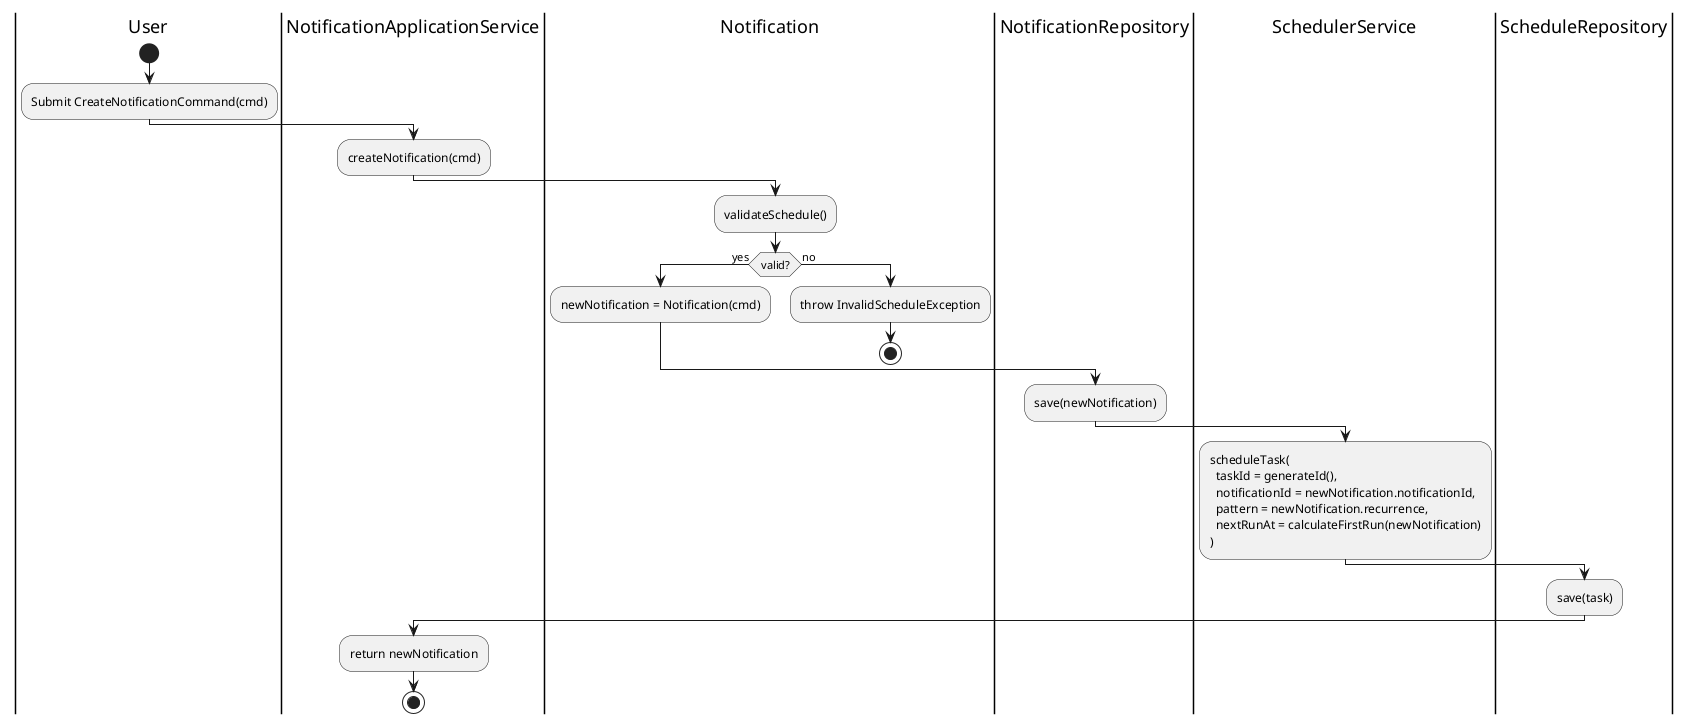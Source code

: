@startuml NotificationCreationFlow
|User|
start
:Submit CreateNotificationCommand(cmd);
|NotificationApplicationService|
:createNotification(cmd);
|Notification|
:validateSchedule();
if (valid?) then (yes)
  :newNotification = Notification(cmd);
else (no)
  :throw InvalidScheduleException;
  stop
endif
|NotificationRepository|
:save(newNotification);
|SchedulerService|
:scheduleTask(
  taskId = generateId(),
  notificationId = newNotification.notificationId,
  pattern = newNotification.recurrence,
  nextRunAt = calculateFirstRun(newNotification)
);
|ScheduleRepository|
:save(task);
|NotificationApplicationService|
:return newNotification;
stop
@enduml
